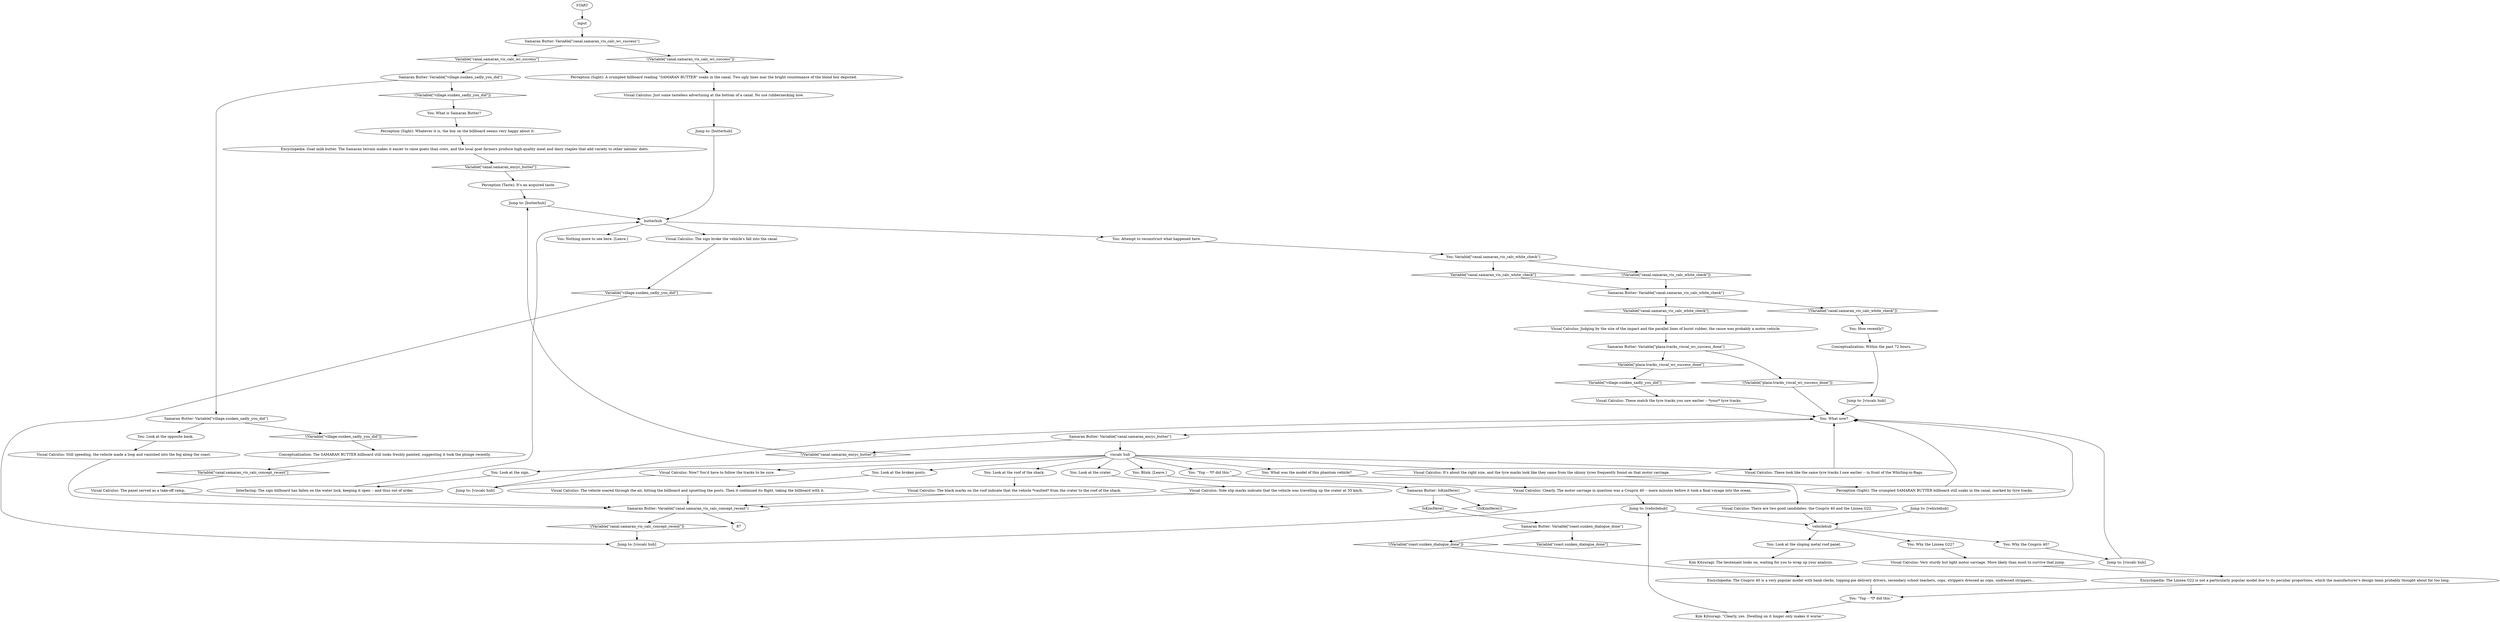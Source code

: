 # CANAL / SAMARAN BUTTER SIGN VISCAL
# You find tire tracks indicating that a car leapt over the canal.
# ==================================================
digraph G {
	  0 [label="START"];
	  1 [label="input"];
	  2 [label="Jump to: [vehiclehub]"];
	  3 [label="Samaran Butter: Variable[\"plaza.tracks_viscal_wc_success_done\"]"];
	  4 [label="Variable[\"plaza.tracks_viscal_wc_success_done\"]", shape=diamond];
	  5 [label="!(Variable[\"plaza.tracks_viscal_wc_success_done\"])", shape=diamond];
	  6 [label="butterhub"];
	  7 [label="Jump to: [butterhub]"];
	  8 [label="You: Look at the sign."];
	  9 [label="Samaran Butter: IsKimHere()"];
	  10 [label="IsKimHere()", shape=diamond];
	  11 [label="!(IsKimHere())", shape=diamond];
	  12 [label="You: Look at the roof of the shack."];
	  13 [label="Conceptualization: The SAMARAN BUTTER billboard still looks freshly painted, suggesting it took the plunge recently."];
	  14 [label="Visual Calculus: Judging by the size of the impact and the parallel lines of burnt rubber, the cause was probably a motor vehicle."];
	  15 [label="You: Look at the broken posts."];
	  16 [label="Samaran Butter: Variable[\"canal.samaran_vis_calc_wc_success\"]"];
	  17 [label="Variable[\"canal.samaran_vis_calc_wc_success\"]", shape=diamond];
	  18 [label="!(Variable[\"canal.samaran_vis_calc_wc_success\"])", shape=diamond];
	  19 [label="Samaran Butter: Variable[\"coast.sunken_dialogue_done\"]"];
	  20 [label="Variable[\"coast.sunken_dialogue_done\"]", shape=diamond];
	  21 [label="!(Variable[\"coast.sunken_dialogue_done\"])", shape=diamond];
	  22 [label="You: Attempt to reconstruct what happened here."];
	  23 [label="You: Variable[\"canal.samaran_vis_calc_white_check\"]"];
	  24 [label="Variable[\"canal.samaran_vis_calc_white_check\"]", shape=diamond];
	  25 [label="!(Variable[\"canal.samaran_vis_calc_white_check\"])", shape=diamond];
	  26 [label="You: Why the Coupris 40?"];
	  27 [label="Visual Calculus: Still speeding, the vehicle made a loop and vanished into the fog along the coast."];
	  28 [label="You: \"Yup -- *I* did this.\""];
	  29 [label="Kim Kitsuragi: \"Clearly, yes. Dwelling on it longer only makes it worse.\""];
	  30 [label="Encyclopedia: Goat milk butter. The Samaran terrain makes it easier to raise goats than cows, and the local goat farmers produce high-quality meat and dairy staples that add variety to other nations' diets."];
	  31 [label="Conceptualization: Within the past 72 hours."];
	  32 [label="Visual Calculus: Clearly. The motor carriage in question was a Coupris 40 -- mere minutes before it took a final voyage into the ocean."];
	  33 [label="Jump to: [viscalc hub]"];
	  34 [label="Perception (Taste): It's an acquired taste."];
	  35 [label="Visual Calculus: There are two good candidates: the Coupris 40 and the Linnea G22."];
	  36 [label="Visual Calculus: Very sturdy but light motor carriage. More likely than most to survive that jump."];
	  37 [label="Visual Calculus: The black marks on the roof indicate that the vehicle *vaulted* from the crater to the roof of the shack."];
	  38 [label="Visual Calculus: Side slip marks indicate that the vehicle was travelling up the crater at 35 km/h."];
	  39 [label="Jump to: [viscalc hub]"];
	  40 [label="Jump to: [butterhub]"];
	  41 [label="You: Why the Linnea G22?"];
	  42 [label="Visual Calculus: These match the tyre tracks you saw earlier -- *your* tyre tracks."];
	  43 [label="Encyclopedia: The Linnea G22 is not a particularly popular model due to its peculiar proportions, which the manufacturer's design team probably thought about for too long."];
	  44 [label="Jump to: [viscalc hub]"];
	  45 [label="Samaran Butter: Variable[\"canal.samaran_vis_calc_white_check\"]"];
	  46 [label="Variable[\"canal.samaran_vis_calc_white_check\"]", shape=diamond];
	  47 [label="!(Variable[\"canal.samaran_vis_calc_white_check\"])", shape=diamond];
	  48 [label="You: Nothing more to see here. [Leave.]"];
	  49 [label="You: Blink. [Leave.]"];
	  50 [label="Visual Calculus: The vehicle soared through the air, hitting the billboard and upsetting the posts. Then it continued its flight, taking the billboard with it."];
	  51 [label="Perception (Sight): A crumpled billboard reading \"SAMARAN BUTTER\" soaks in the canal. Two ugly lines mar the bright countenance of the blond boy depicted."];
	  52 [label="vehiclehub"];
	  53 [label="Perception (Sight): Whatever it is, the boy on the billboard seems very happy about it."];
	  54 [label="You: Look at the crater."];
	  55 [label="Jump to: [vehiclehub]"];
	  56 [label="You: \"Yup -- *I* did this.\""];
	  57 [label="Visual Calculus: These look like the same tyre tracks I saw earlier -- in front of the Whirling-in-Rags."];
	  58 [label="You: What is Samaran Butter?"];
	  59 [label="Visual Calculus: The sign broke the vehicle's fall into the canal."];
	  60 [label="Interfacing: The sign billboard has fallen on the water lock, keeping it open -- and thus out of order."];
	  61 [label="Visual Calculus: Just some tasteless advertising at the bottom of a canal. No use rubbernecking now."];
	  62 [label="You: How recently?"];
	  63 [label="Visual Calculus: The panel served as a take-off ramp."];
	  64 [label="Kim Kitsuragi: The lieutenant looks on, waiting for you to wrap up your analysis."];
	  65 [label="Encyclopedia: The Coupris 40 is a very popular model with bank clerks, topping-pie delivery drivers, secondary school teachers, cops, strippers dressed as cops, undressed strippers..."];
	  66 [label="Perception (Sight): The crumpled SAMARAN BUTTER billboard still soaks in the canal, marked by tyre tracks."];
	  67 [label="Samaran Butter: Variable[\"village.sunken_sadly_you_did\"]"];
	  68 [label="Variable[\"village.sunken_sadly_you_did\"]", shape=diamond];
	  69 [label="!(Variable[\"village.sunken_sadly_you_did\"])", shape=diamond];
	  70 [label="Samaran Butter: Variable[\"village.sunken_sadly_you_did\"]"];
	  71 [label="Variable[\"village.sunken_sadly_you_did\"]", shape=diamond];
	  72 [label="!(Variable[\"village.sunken_sadly_you_did\"])", shape=diamond];
	  73 [label="You: Look at the opposite bank."];
	  74 [label="Visual Calculus: Now? You'd have to follow the tracks to be sure."];
	  75 [label="Samaran Butter: Variable[\"canal.samaran_encyc_butter\"]"];
	  76 [label="Variable[\"canal.samaran_encyc_butter\"]", shape=diamond];
	  77 [label="!(Variable[\"canal.samaran_encyc_butter\"])", shape=diamond];
	  78 [label="viscalc hub"];
	  79 [label="You: What now?"];
	  80 [label="You: Look at the sloping metal roof panel."];
	  81 [label="You: What was the model of this phantom vehicle?"];
	  82 [label="Visual Calculus: It's about the right size, and the tyre marks look like they came from the skinny tyres frequently found on that motor carriage."];
	  83 [label="Jump to: [viscalc hub]"];
	  84 [label="Samaran Butter: Variable[\"canal.samaran_vis_calc_concept_recent\"]"];
	  85 [label="Variable[\"canal.samaran_vis_calc_concept_recent\"]", shape=diamond];
	  86 [label="!(Variable[\"canal.samaran_vis_calc_concept_recent\"])", shape=diamond];
	  0 -> 1
	  1 -> 16
	  2 -> 52
	  3 -> 4
	  3 -> 5
	  4 -> 68
	  5 -> 79
	  6 -> 48
	  6 -> 59
	  6 -> 22
	  7 -> 6
	  8 -> 60
	  9 -> 10
	  9 -> 11
	  10 -> 19
	  12 -> 37
	  13 -> 85
	  14 -> 3
	  15 -> 50
	  16 -> 17
	  16 -> 18
	  17 -> 67
	  18 -> 51
	  19 -> 20
	  19 -> 21
	  21 -> 65
	  22 -> 23
	  23 -> 24
	  23 -> 25
	  24 -> 45
	  25 -> 45
	  26 -> 83
	  27 -> 84
	  28 -> 32
	  29 -> 2
	  30 -> 76
	  31 -> 33
	  32 -> 2
	  33 -> 79
	  34 -> 7
	  35 -> 52
	  36 -> 43
	  37 -> 84
	  38 -> 84
	  39 -> 79
	  40 -> 6
	  41 -> 36
	  42 -> 79
	  43 -> 56
	  44 -> 79
	  45 -> 46
	  45 -> 47
	  46 -> 14
	  47 -> 62
	  49 -> 9
	  50 -> 84
	  51 -> 61
	  52 -> 80
	  52 -> 41
	  52 -> 26
	  53 -> 30
	  54 -> 38
	  55 -> 52
	  56 -> 29
	  57 -> 79
	  58 -> 53
	  59 -> 71
	  60 -> 6
	  61 -> 40
	  62 -> 31
	  63 -> 84
	  65 -> 56
	  66 -> 79
	  67 -> 69
	  67 -> 70
	  68 -> 42
	  69 -> 58
	  70 -> 72
	  70 -> 73
	  71 -> 39
	  72 -> 13
	  73 -> 27
	  74 -> 44
	  75 -> 77
	  75 -> 78
	  76 -> 34
	  77 -> 7
	  78 -> 8
	  78 -> 74
	  78 -> 12
	  78 -> 15
	  78 -> 81
	  78 -> 82
	  78 -> 49
	  78 -> 54
	  78 -> 57
	  78 -> 28
	  79 -> 75
	  80 -> 64
	  81 -> 35
	  82 -> 66
	  83 -> 79
	  84 -> 86
	  84 -> 87
	  85 -> 63
	  86 -> 39
}

